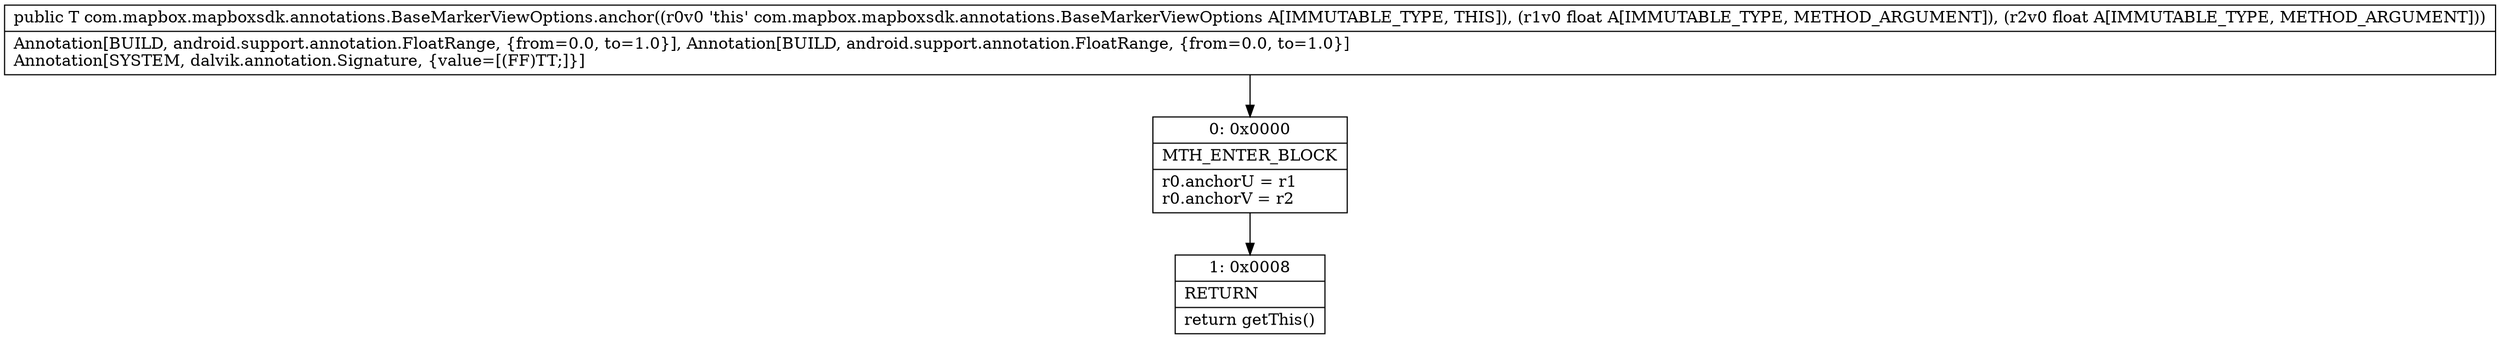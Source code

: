 digraph "CFG forcom.mapbox.mapboxsdk.annotations.BaseMarkerViewOptions.anchor(FF)Lcom\/mapbox\/mapboxsdk\/annotations\/BaseMarkerViewOptions;" {
Node_0 [shape=record,label="{0\:\ 0x0000|MTH_ENTER_BLOCK\l|r0.anchorU = r1\lr0.anchorV = r2\l}"];
Node_1 [shape=record,label="{1\:\ 0x0008|RETURN\l|return getThis()\l}"];
MethodNode[shape=record,label="{public T com.mapbox.mapboxsdk.annotations.BaseMarkerViewOptions.anchor((r0v0 'this' com.mapbox.mapboxsdk.annotations.BaseMarkerViewOptions A[IMMUTABLE_TYPE, THIS]), (r1v0 float A[IMMUTABLE_TYPE, METHOD_ARGUMENT]), (r2v0 float A[IMMUTABLE_TYPE, METHOD_ARGUMENT]))  | Annotation[BUILD, android.support.annotation.FloatRange, \{from=0.0, to=1.0\}], Annotation[BUILD, android.support.annotation.FloatRange, \{from=0.0, to=1.0\}]\lAnnotation[SYSTEM, dalvik.annotation.Signature, \{value=[(FF)TT;]\}]\l}"];
MethodNode -> Node_0;
Node_0 -> Node_1;
}

